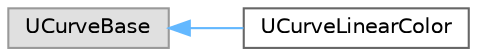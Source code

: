 digraph "Graphical Class Hierarchy"
{
 // INTERACTIVE_SVG=YES
 // LATEX_PDF_SIZE
  bgcolor="transparent";
  edge [fontname=Helvetica,fontsize=10,labelfontname=Helvetica,labelfontsize=10];
  node [fontname=Helvetica,fontsize=10,shape=box,height=0.2,width=0.4];
  rankdir="LR";
  Node0 [id="Node000000",label="UCurveBase",height=0.2,width=0.4,color="grey60", fillcolor="#E0E0E0", style="filled",tooltip=" "];
  Node0 -> Node1 [id="edge8855_Node000000_Node000001",dir="back",color="steelblue1",style="solid",tooltip=" "];
  Node1 [id="Node000001",label="UCurveLinearColor",height=0.2,width=0.4,color="grey40", fillcolor="white", style="filled",URL="$d9/d7a/classUCurveLinearColor.html",tooltip=" "];
}
